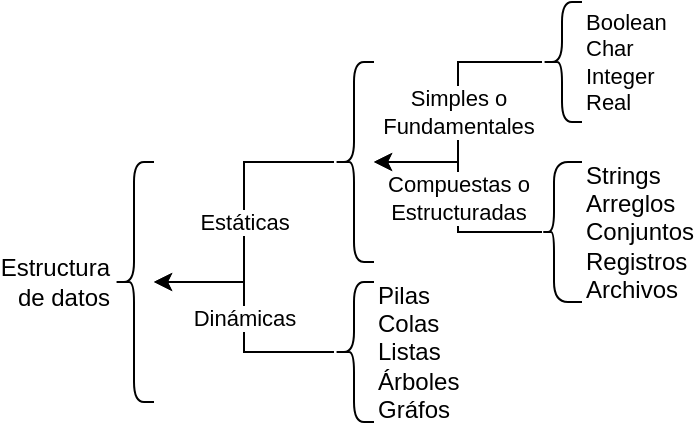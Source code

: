 <mxfile version="23.1.5" type="github">
  <diagram name="Página-1" id="-0zXEEPwNyO20Thf_ezR">
    <mxGraphModel dx="1072" dy="573" grid="1" gridSize="10" guides="1" tooltips="1" connect="1" arrows="1" fold="1" page="1" pageScale="1" pageWidth="500" pageHeight="500" math="0" shadow="0">
      <root>
        <mxCell id="0" />
        <mxCell id="1" parent="0" />
        <mxCell id="tJmSdNVWoumQcEvU2406-5" value="Estáticas" style="edgeStyle=orthogonalEdgeStyle;rounded=0;orthogonalLoop=1;jettySize=auto;html=1;" edge="1" parent="1" source="tJmSdNVWoumQcEvU2406-1" target="tJmSdNVWoumQcEvU2406-2">
          <mxGeometry relative="1" as="geometry" />
        </mxCell>
        <mxCell id="tJmSdNVWoumQcEvU2406-1" value="" style="shape=curlyBracket;whiteSpace=wrap;html=1;rounded=1;labelPosition=left;verticalLabelPosition=middle;align=right;verticalAlign=middle;size=0.5;" vertex="1" parent="1">
          <mxGeometry x="230" y="150" width="20" height="100" as="geometry" />
        </mxCell>
        <mxCell id="tJmSdNVWoumQcEvU2406-2" value="Estructura de datos" style="shape=curlyBracket;whiteSpace=wrap;html=1;rounded=1;labelPosition=left;verticalLabelPosition=middle;align=right;verticalAlign=middle;" vertex="1" parent="1">
          <mxGeometry x="120" y="200" width="20" height="120" as="geometry" />
        </mxCell>
        <mxCell id="tJmSdNVWoumQcEvU2406-7" value="Dinámicas" style="edgeStyle=orthogonalEdgeStyle;rounded=0;orthogonalLoop=1;jettySize=auto;html=1;" edge="1" parent="1" source="tJmSdNVWoumQcEvU2406-6" target="tJmSdNVWoumQcEvU2406-2">
          <mxGeometry relative="1" as="geometry" />
        </mxCell>
        <mxCell id="tJmSdNVWoumQcEvU2406-6" value="Pilas&lt;br&gt;Colas&lt;br&gt;Listas&lt;br&gt;Árboles&lt;br&gt;Gráfos" style="shape=curlyBracket;whiteSpace=wrap;html=1;rounded=1;labelPosition=right;verticalLabelPosition=middle;align=left;verticalAlign=middle;" vertex="1" parent="1">
          <mxGeometry x="230" y="260" width="20" height="70" as="geometry" />
        </mxCell>
        <mxCell id="tJmSdNVWoumQcEvU2406-11" value="Compuestas o&lt;br&gt;Estructuradas" style="edgeStyle=orthogonalEdgeStyle;rounded=0;orthogonalLoop=1;jettySize=auto;html=1;" edge="1" parent="1" source="tJmSdNVWoumQcEvU2406-10" target="tJmSdNVWoumQcEvU2406-1">
          <mxGeometry relative="1" as="geometry" />
        </mxCell>
        <mxCell id="tJmSdNVWoumQcEvU2406-10" value="Strings&lt;br&gt;Arreglos&lt;br&gt;Conjuntos&lt;br&gt;Registros&lt;br&gt;Archivos" style="shape=curlyBracket;whiteSpace=wrap;html=1;rounded=1;labelPosition=right;verticalLabelPosition=middle;align=left;verticalAlign=middle;size=0.3;" vertex="1" parent="1">
          <mxGeometry x="334" y="200" width="20" height="70" as="geometry" />
        </mxCell>
        <mxCell id="tJmSdNVWoumQcEvU2406-19" value="Simples o&lt;br style=&quot;border-color: var(--border-color);&quot;&gt;Fundamentales" style="edgeStyle=orthogonalEdgeStyle;rounded=0;orthogonalLoop=1;jettySize=auto;html=1;" edge="1" parent="1" source="tJmSdNVWoumQcEvU2406-18" target="tJmSdNVWoumQcEvU2406-1">
          <mxGeometry relative="1" as="geometry" />
        </mxCell>
        <mxCell id="tJmSdNVWoumQcEvU2406-18" value="Boolean&lt;br&gt;Char&lt;br&gt;Integer&lt;br&gt;Real" style="shape=curlyBracket;whiteSpace=wrap;html=1;rounded=1;labelPosition=right;verticalLabelPosition=middle;align=left;verticalAlign=middle;fontSize=11;" vertex="1" parent="1">
          <mxGeometry x="334" y="120" width="20" height="60" as="geometry" />
        </mxCell>
      </root>
    </mxGraphModel>
  </diagram>
</mxfile>
